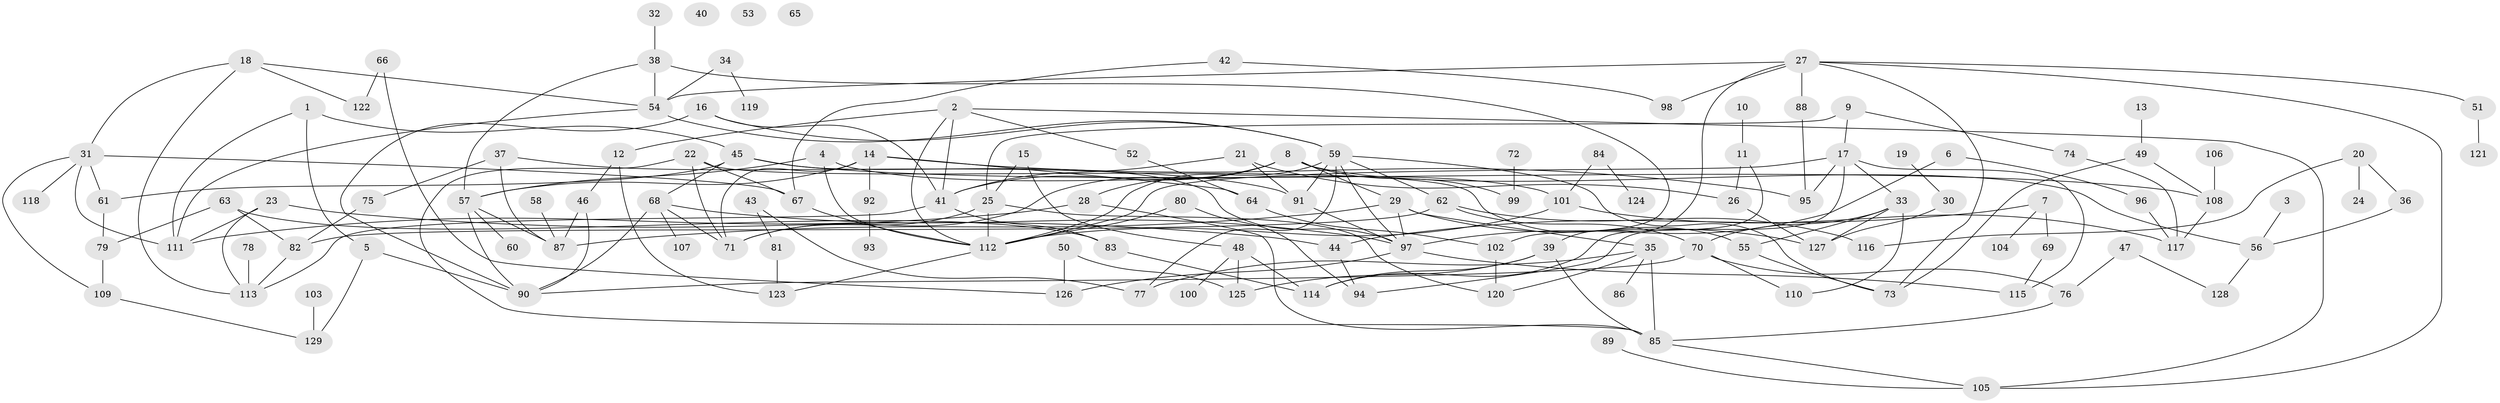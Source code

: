 // coarse degree distribution, {4: 0.17857142857142858, 5: 0.07142857142857142, 3: 0.14285714285714285, 7: 0.03571428571428571, 2: 0.15476190476190477, 10: 0.011904761904761904, 6: 0.05952380952380952, 1: 0.21428571428571427, 8: 0.05952380952380952, 9: 0.023809523809523808, 0: 0.03571428571428571, 11: 0.011904761904761904}
// Generated by graph-tools (version 1.1) at 2025/41/03/06/25 10:41:23]
// undirected, 129 vertices, 197 edges
graph export_dot {
graph [start="1"]
  node [color=gray90,style=filled];
  1;
  2;
  3;
  4;
  5;
  6;
  7;
  8;
  9;
  10;
  11;
  12;
  13;
  14;
  15;
  16;
  17;
  18;
  19;
  20;
  21;
  22;
  23;
  24;
  25;
  26;
  27;
  28;
  29;
  30;
  31;
  32;
  33;
  34;
  35;
  36;
  37;
  38;
  39;
  40;
  41;
  42;
  43;
  44;
  45;
  46;
  47;
  48;
  49;
  50;
  51;
  52;
  53;
  54;
  55;
  56;
  57;
  58;
  59;
  60;
  61;
  62;
  63;
  64;
  65;
  66;
  67;
  68;
  69;
  70;
  71;
  72;
  73;
  74;
  75;
  76;
  77;
  78;
  79;
  80;
  81;
  82;
  83;
  84;
  85;
  86;
  87;
  88;
  89;
  90;
  91;
  92;
  93;
  94;
  95;
  96;
  97;
  98;
  99;
  100;
  101;
  102;
  103;
  104;
  105;
  106;
  107;
  108;
  109;
  110;
  111;
  112;
  113;
  114;
  115;
  116;
  117;
  118;
  119;
  120;
  121;
  122;
  123;
  124;
  125;
  126;
  127;
  128;
  129;
  1 -- 5;
  1 -- 45;
  1 -- 111;
  2 -- 12;
  2 -- 41;
  2 -- 52;
  2 -- 105;
  2 -- 112;
  3 -- 56;
  4 -- 57;
  4 -- 101;
  4 -- 112;
  5 -- 90;
  5 -- 129;
  6 -- 96;
  6 -- 97;
  7 -- 44;
  7 -- 69;
  7 -- 104;
  8 -- 28;
  8 -- 29;
  8 -- 41;
  8 -- 56;
  8 -- 71;
  8 -- 99;
  9 -- 17;
  9 -- 25;
  9 -- 74;
  10 -- 11;
  11 -- 26;
  11 -- 114;
  12 -- 46;
  12 -- 123;
  13 -- 49;
  14 -- 57;
  14 -- 64;
  14 -- 71;
  14 -- 92;
  14 -- 95;
  15 -- 25;
  15 -- 48;
  16 -- 41;
  16 -- 59;
  16 -- 90;
  17 -- 33;
  17 -- 94;
  17 -- 95;
  17 -- 112;
  17 -- 115;
  18 -- 31;
  18 -- 54;
  18 -- 113;
  18 -- 122;
  19 -- 30;
  20 -- 24;
  20 -- 36;
  20 -- 116;
  21 -- 26;
  21 -- 41;
  21 -- 91;
  22 -- 55;
  22 -- 67;
  22 -- 71;
  22 -- 85;
  23 -- 44;
  23 -- 111;
  23 -- 113;
  25 -- 71;
  25 -- 112;
  25 -- 120;
  26 -- 127;
  27 -- 39;
  27 -- 51;
  27 -- 54;
  27 -- 73;
  27 -- 88;
  27 -- 98;
  27 -- 105;
  28 -- 85;
  28 -- 111;
  29 -- 35;
  29 -- 87;
  29 -- 97;
  29 -- 127;
  30 -- 127;
  31 -- 61;
  31 -- 67;
  31 -- 109;
  31 -- 111;
  31 -- 118;
  32 -- 38;
  33 -- 55;
  33 -- 70;
  33 -- 110;
  33 -- 127;
  34 -- 54;
  34 -- 119;
  35 -- 77;
  35 -- 85;
  35 -- 86;
  35 -- 120;
  36 -- 56;
  37 -- 75;
  37 -- 87;
  37 -- 91;
  38 -- 54;
  38 -- 57;
  38 -- 102;
  39 -- 85;
  39 -- 114;
  39 -- 125;
  41 -- 83;
  41 -- 113;
  42 -- 67;
  42 -- 98;
  43 -- 77;
  43 -- 81;
  44 -- 94;
  45 -- 61;
  45 -- 68;
  45 -- 97;
  45 -- 108;
  46 -- 87;
  46 -- 90;
  47 -- 76;
  47 -- 128;
  48 -- 100;
  48 -- 114;
  48 -- 125;
  49 -- 73;
  49 -- 108;
  50 -- 125;
  50 -- 126;
  51 -- 121;
  52 -- 64;
  54 -- 59;
  54 -- 111;
  55 -- 73;
  56 -- 128;
  57 -- 60;
  57 -- 87;
  57 -- 90;
  58 -- 87;
  59 -- 62;
  59 -- 73;
  59 -- 77;
  59 -- 91;
  59 -- 97;
  59 -- 112;
  61 -- 79;
  62 -- 70;
  62 -- 82;
  62 -- 116;
  63 -- 79;
  63 -- 82;
  63 -- 83;
  64 -- 102;
  66 -- 122;
  66 -- 126;
  67 -- 112;
  68 -- 71;
  68 -- 90;
  68 -- 97;
  68 -- 107;
  69 -- 115;
  70 -- 76;
  70 -- 90;
  70 -- 110;
  72 -- 99;
  74 -- 117;
  75 -- 82;
  76 -- 85;
  78 -- 113;
  79 -- 109;
  80 -- 94;
  80 -- 112;
  81 -- 123;
  82 -- 113;
  83 -- 114;
  84 -- 101;
  84 -- 124;
  85 -- 105;
  88 -- 95;
  89 -- 105;
  91 -- 97;
  92 -- 93;
  96 -- 117;
  97 -- 115;
  97 -- 126;
  101 -- 112;
  101 -- 117;
  102 -- 120;
  103 -- 129;
  106 -- 108;
  108 -- 117;
  109 -- 129;
  112 -- 123;
}
